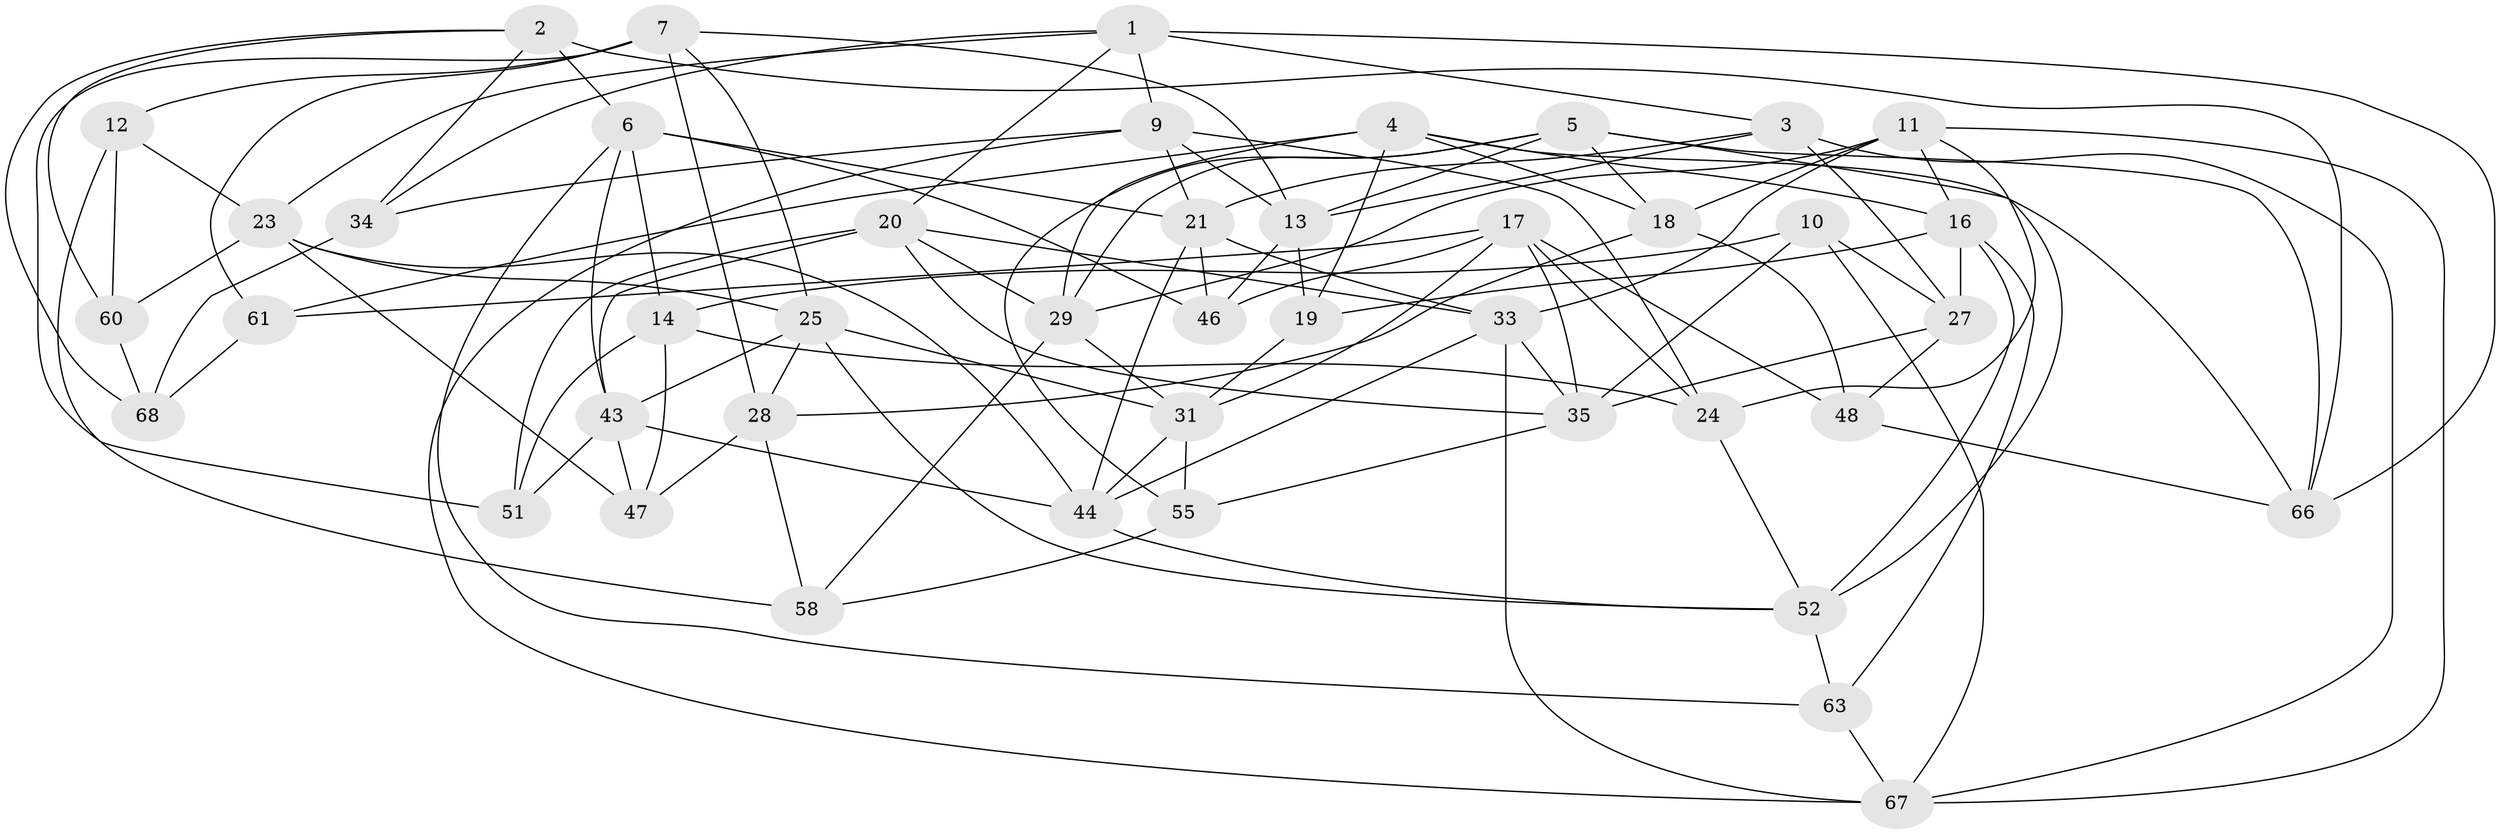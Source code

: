 // original degree distribution, {4: 1.0}
// Generated by graph-tools (version 1.1) at 2025/11/02/27/25 16:11:43]
// undirected, 44 vertices, 114 edges
graph export_dot {
graph [start="1"]
  node [color=gray90,style=filled];
  1 [super="+71"];
  2 [super="+49"];
  3 [super="+41"];
  4 [super="+74"];
  5 [super="+8"];
  6 [super="+50"];
  7 [super="+54"];
  9 [super="+15"];
  10;
  11 [super="+38"];
  12;
  13 [super="+53"];
  14 [super="+39"];
  16 [super="+22"];
  17 [super="+26"];
  18 [super="+64"];
  19;
  20 [super="+37"];
  21 [super="+30"];
  23 [super="+62"];
  24 [super="+65"];
  25 [super="+32"];
  27 [super="+56"];
  28 [super="+42"];
  29 [super="+36"];
  31 [super="+69"];
  33 [super="+40"];
  34;
  35 [super="+59"];
  43 [super="+45"];
  44 [super="+70"];
  46;
  47;
  48;
  51;
  52 [super="+57"];
  55;
  58;
  60;
  61;
  63;
  66 [super="+73"];
  67 [super="+72"];
  68;
  1 -- 66;
  1 -- 9;
  1 -- 34;
  1 -- 23;
  1 -- 20;
  1 -- 3;
  2 -- 60;
  2 -- 34;
  2 -- 66 [weight=2];
  2 -- 68;
  2 -- 6;
  3 -- 27 [weight=2];
  3 -- 13;
  3 -- 67;
  3 -- 21;
  4 -- 29;
  4 -- 18;
  4 -- 16;
  4 -- 66;
  4 -- 19;
  4 -- 61;
  5 -- 66;
  5 -- 13;
  5 -- 55;
  5 -- 18;
  5 -- 52;
  5 -- 29;
  6 -- 46;
  6 -- 43;
  6 -- 63;
  6 -- 21;
  6 -- 14;
  7 -- 13;
  7 -- 61;
  7 -- 25;
  7 -- 51;
  7 -- 12;
  7 -- 28;
  9 -- 67;
  9 -- 34;
  9 -- 13;
  9 -- 24;
  9 -- 21;
  10 -- 35;
  10 -- 67;
  10 -- 27;
  10 -- 14;
  11 -- 24;
  11 -- 67;
  11 -- 16;
  11 -- 18;
  11 -- 29;
  11 -- 33;
  12 -- 58;
  12 -- 60;
  12 -- 23;
  13 -- 19;
  13 -- 46;
  14 -- 51;
  14 -- 47;
  14 -- 24 [weight=2];
  16 -- 63;
  16 -- 19;
  16 -- 27;
  16 -- 52;
  17 -- 61;
  17 -- 24;
  17 -- 48;
  17 -- 46;
  17 -- 35;
  17 -- 31;
  18 -- 28 [weight=2];
  18 -- 48;
  19 -- 31;
  20 -- 29;
  20 -- 33;
  20 -- 35;
  20 -- 51;
  20 -- 43;
  21 -- 33;
  21 -- 46;
  21 -- 44;
  23 -- 47;
  23 -- 25;
  23 -- 44;
  23 -- 60;
  24 -- 52;
  25 -- 43;
  25 -- 28;
  25 -- 52;
  25 -- 31;
  27 -- 35;
  27 -- 48;
  28 -- 58;
  28 -- 47;
  29 -- 58;
  29 -- 31;
  31 -- 44;
  31 -- 55;
  33 -- 35;
  33 -- 67;
  33 -- 44;
  34 -- 68;
  35 -- 55;
  43 -- 44;
  43 -- 51;
  43 -- 47;
  44 -- 52;
  48 -- 66;
  52 -- 63;
  55 -- 58;
  60 -- 68;
  61 -- 68;
  63 -- 67;
}
